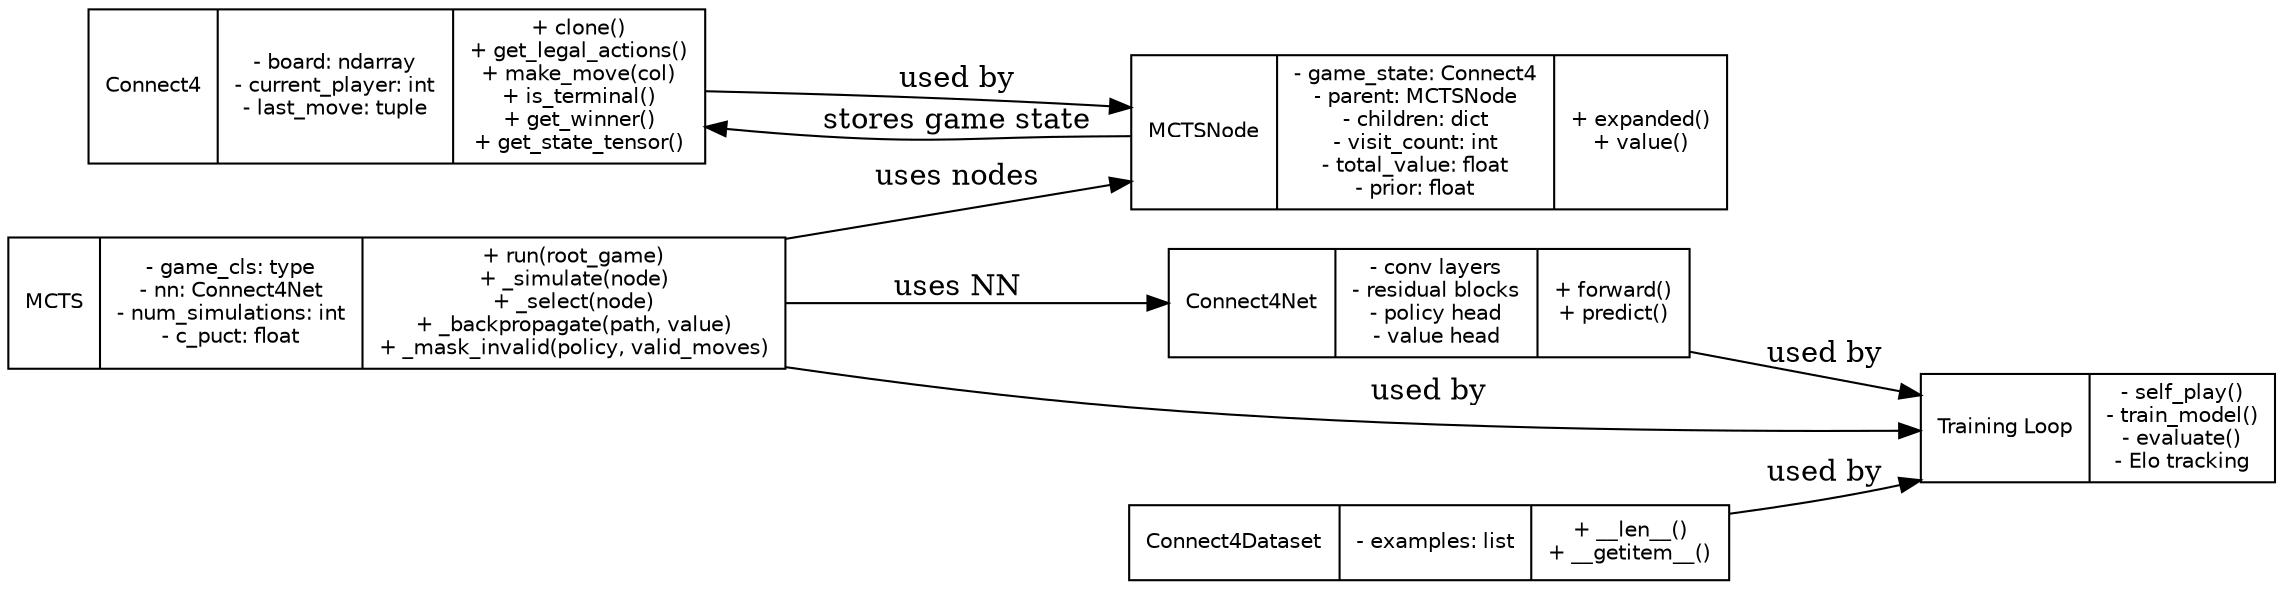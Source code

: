 digraph Connect4Project {
    rankdir=LR;
    node [shape=record, fontsize=10, fontname="Helvetica"];

    Connect4 [label="{Connect4| - board: ndarray\n- current_player: int\n- last_move: tuple| + clone()\n+ get_legal_actions()\n+ make_move(col)\n+ is_terminal()\n+ get_winner()\n+ get_state_tensor()}"];

    MCTSNode [label="{MCTSNode| - game_state: Connect4\n- parent: MCTSNode\n- children: dict\n- visit_count: int\n- total_value: float\n- prior: float| + expanded()\n+ value()}"];

    MCTS [label="{MCTS| - game_cls: type\n- nn: Connect4Net\n- num_simulations: int\n- c_puct: float| + run(root_game)\n+ _simulate(node)\n+ _select(node)\n+ _backpropagate(path, value)\n+ _mask_invalid(policy, valid_moves)}"];

    Connect4Net [label="{Connect4Net| - conv layers\n- residual blocks\n- policy head\n- value head| + forward()\n+ predict()}"];

    Connect4Dataset [label="{Connect4Dataset| - examples: list| + __len__()\n+ __getitem__()}"];

    TrainingLoop [label="{Training Loop| - self_play()\n- train_model()\n- evaluate()\n- Elo tracking}"];

    // Relationships
    MCTSNode -> Connect4 [label="stores game state"];
    MCTS -> MCTSNode [label="uses nodes"];
    MCTS -> Connect4Net [label="uses NN"];
    Connect4Dataset -> TrainingLoop [label="used by"];
    Connect4Net -> TrainingLoop [label="used by"];
    MCTS -> TrainingLoop [label="used by"];
    Connect4 -> MCTSNode [label="used by"];
}


